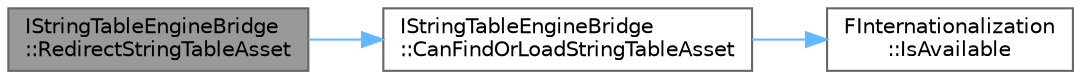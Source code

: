 digraph "IStringTableEngineBridge::RedirectStringTableAsset"
{
 // INTERACTIVE_SVG=YES
 // LATEX_PDF_SIZE
  bgcolor="transparent";
  edge [fontname=Helvetica,fontsize=10,labelfontname=Helvetica,labelfontsize=10];
  node [fontname=Helvetica,fontsize=10,shape=box,height=0.2,width=0.4];
  rankdir="LR";
  Node1 [id="Node000001",label="IStringTableEngineBridge\l::RedirectStringTableAsset",height=0.2,width=0.4,color="gray40", fillcolor="grey60", style="filled", fontcolor="black",tooltip="Redirect string table asset by its name."];
  Node1 -> Node2 [id="edge1_Node000001_Node000002",color="steelblue1",style="solid",tooltip=" "];
  Node2 [id="Node000002",label="IStringTableEngineBridge\l::CanFindOrLoadStringTableAsset",height=0.2,width=0.4,color="grey40", fillcolor="white", style="filled",URL="$d0/d93/classIStringTableEngineBridge.html#ad7cb2b0b5303b116e4a329fdb8bae511",tooltip="Check to see whether it is currently safe to attempt to find or load a string table asset."];
  Node2 -> Node3 [id="edge2_Node000002_Node000003",color="steelblue1",style="solid",tooltip=" "];
  Node3 [id="Node000003",label="FInternationalization\l::IsAvailable",height=0.2,width=0.4,color="grey40", fillcolor="white", style="filled",URL="$da/d75/classFInternationalization.html#a3e9f8e2e14bff6e129bfdd22dbb06720",tooltip="Checks to see that an internationalization instance exists, and has been initialized."];
}

